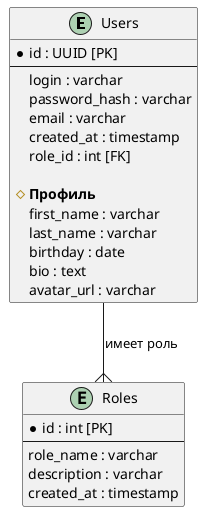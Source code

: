 @startuml UsersService_ER

entity Users {
  * id : UUID [PK]
  --
  login : varchar
  password_hash : varchar
  email : varchar
  created_at : timestamp
  role_id : int [FK]

  # **Профиль**
  first_name : varchar
  last_name : varchar
  birthday : date
  bio : text
  avatar_url : varchar
}

entity Roles {
  * id : int [PK]
  --
  role_name : varchar
  description : varchar
  created_at : timestamp
}

Users --{ Roles : "имеет роль"

@enduml

